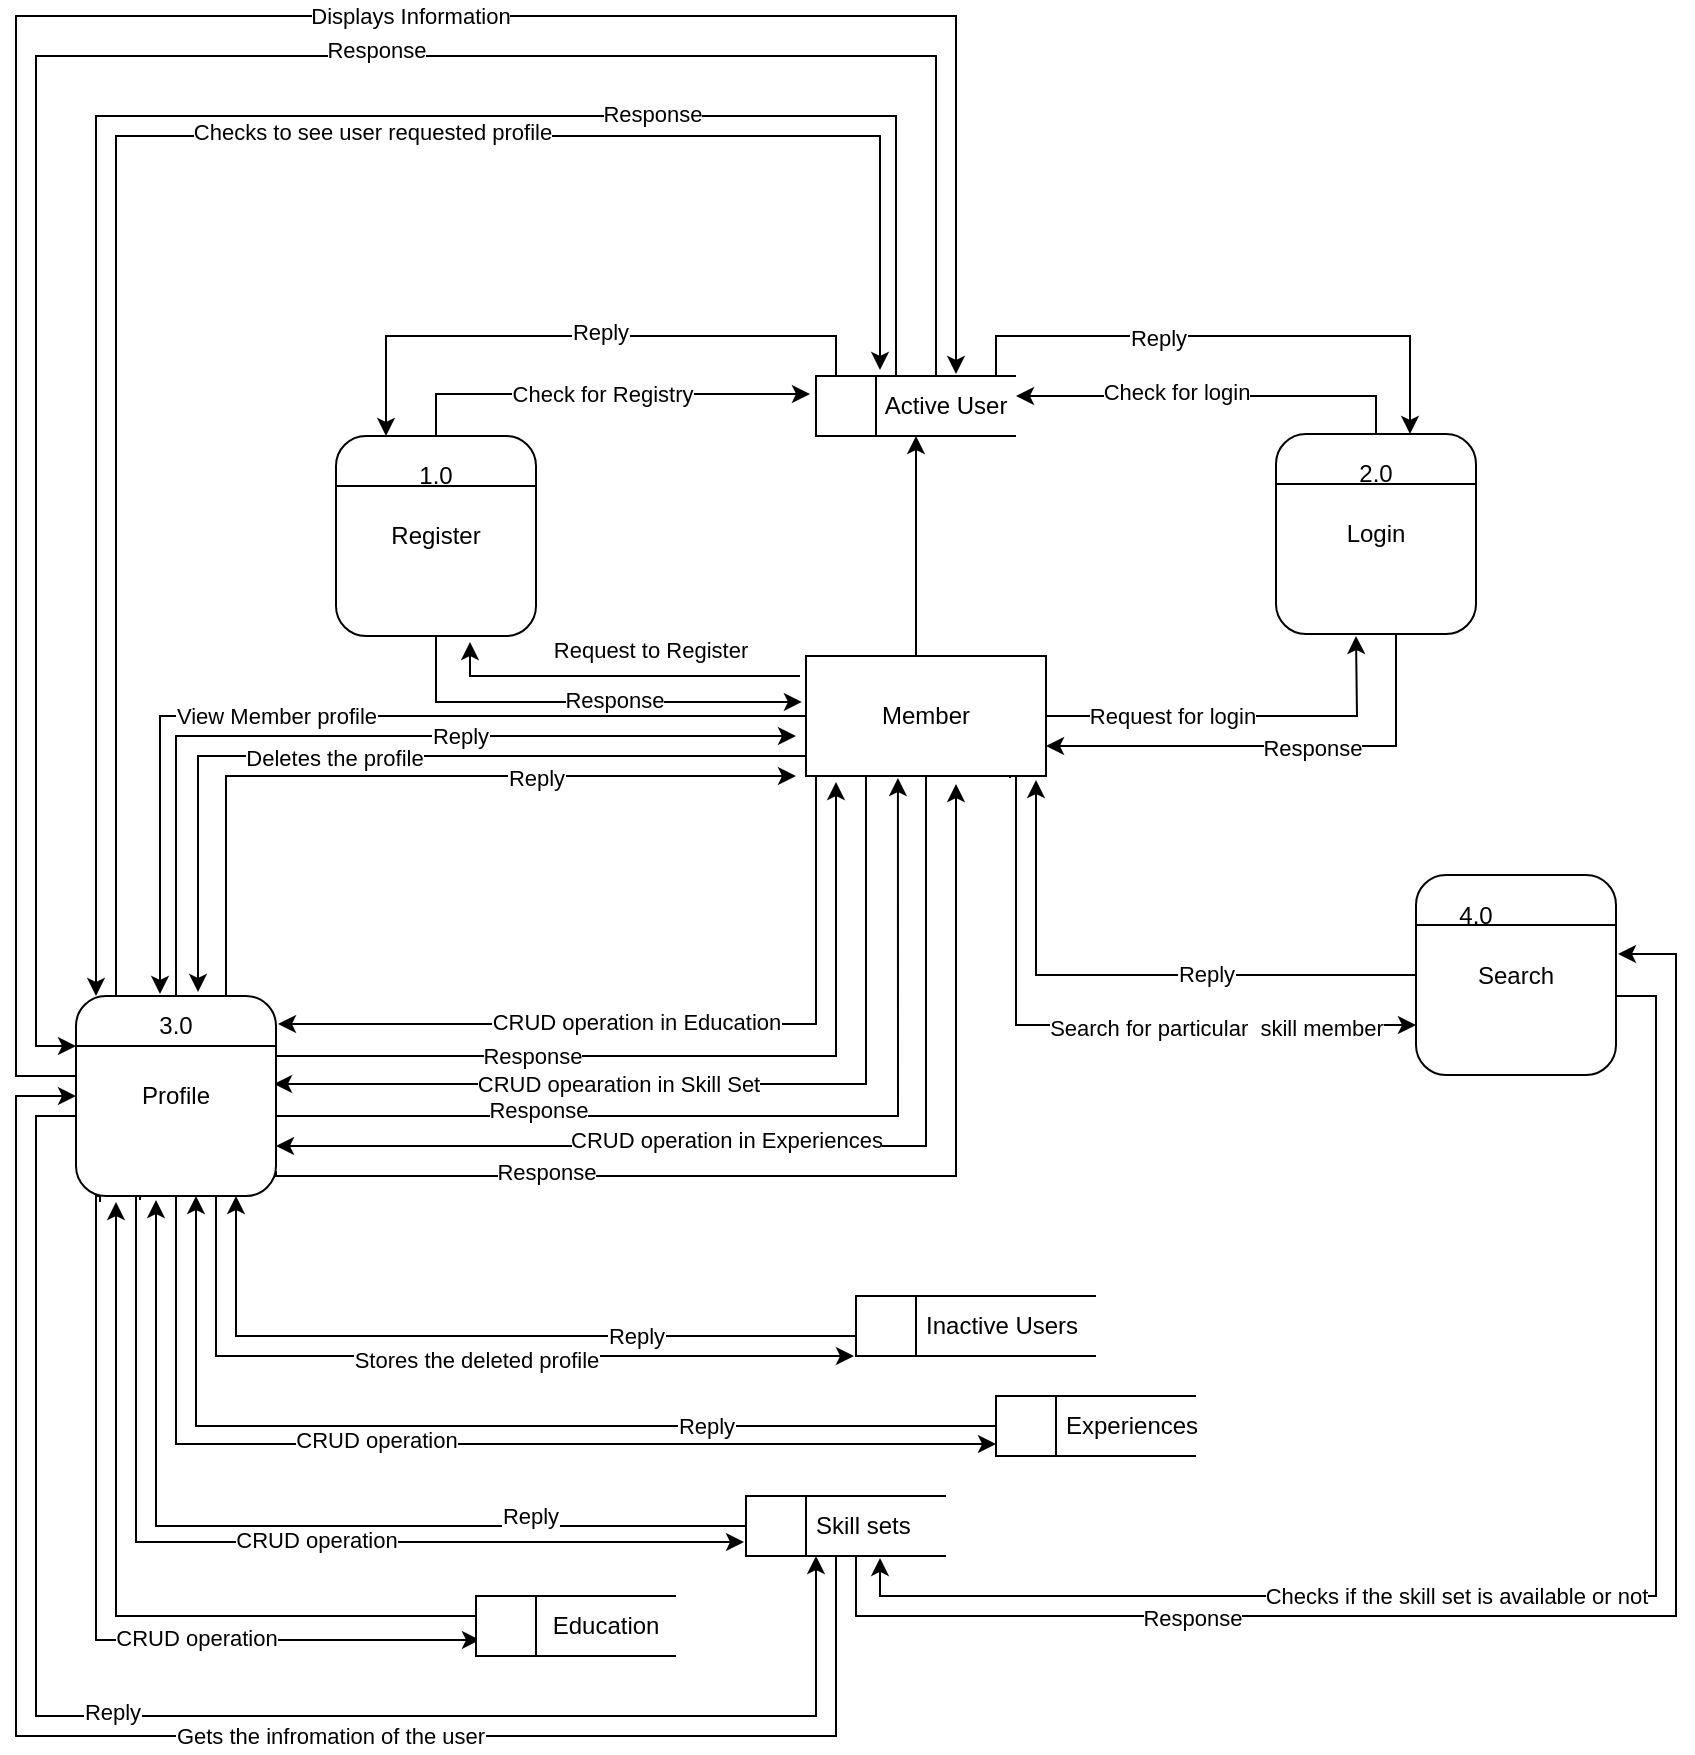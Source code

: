 <mxfile version="13.4.9" type="github"><diagram id="sxRffSwWUmD1E594dF7O" name="Page-1"><mxGraphModel dx="868" dy="479" grid="1" gridSize="10" guides="1" tooltips="1" connect="1" arrows="1" fold="1" page="1" pageScale="1" pageWidth="850" pageHeight="1100" math="0" shadow="0"><root><mxCell id="0"/><mxCell id="1" parent="0"/><mxCell id="GdGhXIeYwmFt52WpRGW6-46" style="edgeStyle=orthogonalEdgeStyle;rounded=0;orthogonalLoop=1;jettySize=auto;html=1;exitX=0.5;exitY=0;exitDx=0;exitDy=0;entryX=0.25;entryY=0;entryDx=0;entryDy=0;" parent="1" source="GdGhXIeYwmFt52WpRGW6-2" target="GdGhXIeYwmFt52WpRGW6-3" edge="1"><mxGeometry relative="1" as="geometry"><Array as="points"><mxPoint x="420" y="410"/><mxPoint x="420" y="390"/><mxPoint x="195" y="390"/></Array></mxGeometry></mxCell><mxCell id="GdGhXIeYwmFt52WpRGW6-51" value="Reply" style="edgeLabel;html=1;align=center;verticalAlign=middle;resizable=0;points=[];" parent="GdGhXIeYwmFt52WpRGW6-46" vertex="1" connectable="0"><mxGeometry x="0.063" y="-2" relative="1" as="geometry"><mxPoint as="offset"/></mxGeometry></mxCell><mxCell id="GdGhXIeYwmFt52WpRGW6-47" style="edgeStyle=orthogonalEdgeStyle;rounded=0;orthogonalLoop=1;jettySize=auto;html=1;exitX=0.5;exitY=0;exitDx=0;exitDy=0;entryX=0.67;entryY=0;entryDx=0;entryDy=0;entryPerimeter=0;" parent="1" source="GdGhXIeYwmFt52WpRGW6-2" target="GdGhXIeYwmFt52WpRGW6-33" edge="1"><mxGeometry relative="1" as="geometry"><Array as="points"><mxPoint x="500" y="410"/><mxPoint x="500" y="390"/><mxPoint x="707" y="390"/></Array></mxGeometry></mxCell><mxCell id="GdGhXIeYwmFt52WpRGW6-58" value="Reply" style="edgeLabel;html=1;align=center;verticalAlign=middle;resizable=0;points=[];" parent="GdGhXIeYwmFt52WpRGW6-47" vertex="1" connectable="0"><mxGeometry x="-0.108" y="-1" relative="1" as="geometry"><mxPoint as="offset"/></mxGeometry></mxCell><mxCell id="YKVqPLHB5HMOXcgtZflx-56" style="edgeStyle=orthogonalEdgeStyle;rounded=0;orthogonalLoop=1;jettySize=auto;html=1;exitX=0.41;exitY=0.033;exitDx=0;exitDy=0;exitPerimeter=0;" edge="1" parent="1" source="GdGhXIeYwmFt52WpRGW6-2" target="GdGhXIeYwmFt52WpRGW6-69"><mxGeometry relative="1" as="geometry"><mxPoint x="70" y="693" as="targetPoint"/><Array as="points"><mxPoint x="450" y="410"/><mxPoint x="450" y="280"/><mxPoint x="50" y="280"/></Array></mxGeometry></mxCell><mxCell id="YKVqPLHB5HMOXcgtZflx-94" value="Response" style="edgeLabel;html=1;align=center;verticalAlign=middle;resizable=0;points=[];" vertex="1" connectable="0" parent="YKVqPLHB5HMOXcgtZflx-56"><mxGeometry x="-0.478" y="-1" relative="1" as="geometry"><mxPoint as="offset"/></mxGeometry></mxCell><mxCell id="YKVqPLHB5HMOXcgtZflx-116" style="edgeStyle=orthogonalEdgeStyle;rounded=0;orthogonalLoop=1;jettySize=auto;html=1;exitX=0.5;exitY=0;exitDx=0;exitDy=0;entryX=0;entryY=0.25;entryDx=0;entryDy=0;" edge="1" parent="1" source="GdGhXIeYwmFt52WpRGW6-2" target="GdGhXIeYwmFt52WpRGW6-69"><mxGeometry relative="1" as="geometry"><mxPoint x="20" y="745" as="targetPoint"/><Array as="points"><mxPoint x="470" y="410"/><mxPoint x="470" y="250"/><mxPoint x="20" y="250"/><mxPoint x="20" y="745"/></Array></mxGeometry></mxCell><mxCell id="YKVqPLHB5HMOXcgtZflx-120" value="Response" style="edgeLabel;html=1;align=center;verticalAlign=middle;resizable=0;points=[];" vertex="1" connectable="0" parent="YKVqPLHB5HMOXcgtZflx-116"><mxGeometry x="-0.207" y="-3" relative="1" as="geometry"><mxPoint as="offset"/></mxGeometry></mxCell><mxCell id="GdGhXIeYwmFt52WpRGW6-2" value="&amp;nbsp;&amp;nbsp;&amp;nbsp;&amp;nbsp;&amp;nbsp;&amp;nbsp;&amp;nbsp;&amp;nbsp; Active User" style="html=1;dashed=0;whitespace=wrap;shape=mxgraph.dfd.dataStoreID;align=left;spacingLeft=3;points=[[0,0],[0.5,0],[1,0],[0,0.5],[1,0.5],[0,1],[0.5,1],[1,1]];" parent="1" vertex="1"><mxGeometry x="410" y="410" width="100" height="30" as="geometry"/></mxCell><mxCell id="GdGhXIeYwmFt52WpRGW6-12" style="edgeStyle=orthogonalEdgeStyle;rounded=0;orthogonalLoop=1;jettySize=auto;html=1;exitX=0.5;exitY=1;exitDx=0;exitDy=0;entryX=-0.017;entryY=0.383;entryDx=0;entryDy=0;entryPerimeter=0;" parent="1" source="GdGhXIeYwmFt52WpRGW6-3" target="GdGhXIeYwmFt52WpRGW6-11" edge="1"><mxGeometry relative="1" as="geometry"><Array as="points"><mxPoint x="220" y="573"/></Array></mxGeometry></mxCell><mxCell id="GdGhXIeYwmFt52WpRGW6-55" value="Response" style="edgeLabel;html=1;align=center;verticalAlign=middle;resizable=0;points=[];" parent="GdGhXIeYwmFt52WpRGW6-12" vertex="1" connectable="0"><mxGeometry x="0.125" y="1" relative="1" as="geometry"><mxPoint as="offset"/></mxGeometry></mxCell><mxCell id="GdGhXIeYwmFt52WpRGW6-49" style="edgeStyle=orthogonalEdgeStyle;rounded=0;orthogonalLoop=1;jettySize=auto;html=1;exitX=0.5;exitY=0;exitDx=0;exitDy=0;entryX=-0.03;entryY=0.3;entryDx=0;entryDy=0;entryPerimeter=0;" parent="1" source="GdGhXIeYwmFt52WpRGW6-3" target="GdGhXIeYwmFt52WpRGW6-2" edge="1"><mxGeometry relative="1" as="geometry"/></mxCell><mxCell id="GdGhXIeYwmFt52WpRGW6-53" value="Check for Registry" style="edgeLabel;html=1;align=center;verticalAlign=middle;resizable=0;points=[];" parent="GdGhXIeYwmFt52WpRGW6-49" vertex="1" connectable="0"><mxGeometry relative="1" as="geometry"><mxPoint as="offset"/></mxGeometry></mxCell><mxCell id="GdGhXIeYwmFt52WpRGW6-3" value="Register" style="rounded=1;whiteSpace=wrap;html=1;" parent="1" vertex="1"><mxGeometry x="170" y="440" width="100" height="100" as="geometry"/></mxCell><mxCell id="GdGhXIeYwmFt52WpRGW6-5" value="" style="endArrow=none;html=1;exitX=0;exitY=0.25;exitDx=0;exitDy=0;entryX=1;entryY=0.25;entryDx=0;entryDy=0;" parent="1" source="GdGhXIeYwmFt52WpRGW6-3" target="GdGhXIeYwmFt52WpRGW6-3" edge="1"><mxGeometry width="50" height="50" relative="1" as="geometry"><mxPoint x="410" y="520" as="sourcePoint"/><mxPoint x="290" y="470" as="targetPoint"/></mxGeometry></mxCell><mxCell id="GdGhXIeYwmFt52WpRGW6-8" style="edgeStyle=orthogonalEdgeStyle;rounded=0;orthogonalLoop=1;jettySize=auto;html=1;exitX=0.5;exitY=1;exitDx=0;exitDy=0;" parent="1" source="GdGhXIeYwmFt52WpRGW6-3" target="GdGhXIeYwmFt52WpRGW6-3" edge="1"><mxGeometry relative="1" as="geometry"/></mxCell><mxCell id="GdGhXIeYwmFt52WpRGW6-13" style="edgeStyle=orthogonalEdgeStyle;rounded=0;orthogonalLoop=1;jettySize=auto;html=1;entryX=0.67;entryY=1.03;entryDx=0;entryDy=0;entryPerimeter=0;" parent="1" target="GdGhXIeYwmFt52WpRGW6-3" edge="1"><mxGeometry relative="1" as="geometry"><mxPoint x="402" y="560" as="sourcePoint"/><Array as="points"><mxPoint x="402" y="560"/><mxPoint x="237" y="560"/></Array></mxGeometry></mxCell><mxCell id="GdGhXIeYwmFt52WpRGW6-54" value="Request to Register" style="edgeLabel;html=1;align=center;verticalAlign=middle;resizable=0;points=[];" parent="GdGhXIeYwmFt52WpRGW6-13" vertex="1" connectable="0"><mxGeometry x="-0.026" y="4" relative="1" as="geometry"><mxPoint x="13" y="-16.99" as="offset"/></mxGeometry></mxCell><mxCell id="GdGhXIeYwmFt52WpRGW6-40" style="edgeStyle=orthogonalEdgeStyle;rounded=0;orthogonalLoop=1;jettySize=auto;html=1;exitX=1;exitY=0.5;exitDx=0;exitDy=0;" parent="1" source="GdGhXIeYwmFt52WpRGW6-11" edge="1"><mxGeometry relative="1" as="geometry"><mxPoint x="680" y="540" as="targetPoint"/></mxGeometry></mxCell><mxCell id="GdGhXIeYwmFt52WpRGW6-56" value="Request for login" style="edgeLabel;html=1;align=center;verticalAlign=middle;resizable=0;points=[];" parent="GdGhXIeYwmFt52WpRGW6-40" vertex="1" connectable="0"><mxGeometry x="-0.354" relative="1" as="geometry"><mxPoint as="offset"/></mxGeometry></mxCell><mxCell id="YKVqPLHB5HMOXcgtZflx-31" style="edgeStyle=orthogonalEdgeStyle;rounded=0;orthogonalLoop=1;jettySize=auto;html=1;exitX=0.85;exitY=1.017;exitDx=0;exitDy=0;entryX=0;entryY=0.75;entryDx=0;entryDy=0;exitPerimeter=0;" edge="1" parent="1" source="GdGhXIeYwmFt52WpRGW6-11" target="YKVqPLHB5HMOXcgtZflx-14"><mxGeometry relative="1" as="geometry"><Array as="points"><mxPoint x="507" y="610"/><mxPoint x="510" y="610"/><mxPoint x="510" y="735"/></Array></mxGeometry></mxCell><mxCell id="YKVqPLHB5HMOXcgtZflx-98" value="Search for particular&amp;nbsp; skill member" style="edgeLabel;html=1;align=center;verticalAlign=middle;resizable=0;points=[];" vertex="1" connectable="0" parent="YKVqPLHB5HMOXcgtZflx-31"><mxGeometry x="0.444" y="1" relative="1" as="geometry"><mxPoint x="-8.48" y="1.75" as="offset"/></mxGeometry></mxCell><mxCell id="YKVqPLHB5HMOXcgtZflx-62" style="edgeStyle=orthogonalEdgeStyle;rounded=0;orthogonalLoop=1;jettySize=auto;html=1;exitX=0;exitY=1;exitDx=0;exitDy=0;entryX=1.01;entryY=0.14;entryDx=0;entryDy=0;entryPerimeter=0;" edge="1" parent="1" source="GdGhXIeYwmFt52WpRGW6-11" target="GdGhXIeYwmFt52WpRGW6-69"><mxGeometry relative="1" as="geometry"><Array as="points"><mxPoint x="410" y="610"/><mxPoint x="410" y="734"/></Array></mxGeometry></mxCell><mxCell id="YKVqPLHB5HMOXcgtZflx-110" value="CRUD operation in Education" style="edgeLabel;html=1;align=center;verticalAlign=middle;resizable=0;points=[];" vertex="1" connectable="0" parent="YKVqPLHB5HMOXcgtZflx-62"><mxGeometry x="0.101" y="-1" relative="1" as="geometry"><mxPoint as="offset"/></mxGeometry></mxCell><mxCell id="YKVqPLHB5HMOXcgtZflx-68" style="edgeStyle=orthogonalEdgeStyle;rounded=0;orthogonalLoop=1;jettySize=auto;html=1;exitX=0.25;exitY=1;exitDx=0;exitDy=0;entryX=0.99;entryY=0.44;entryDx=0;entryDy=0;entryPerimeter=0;" edge="1" parent="1" source="GdGhXIeYwmFt52WpRGW6-11" target="GdGhXIeYwmFt52WpRGW6-69"><mxGeometry relative="1" as="geometry"/></mxCell><mxCell id="YKVqPLHB5HMOXcgtZflx-111" value="CRUD opearation in Skill Set" style="edgeLabel;html=1;align=center;verticalAlign=middle;resizable=0;points=[];" vertex="1" connectable="0" parent="YKVqPLHB5HMOXcgtZflx-68"><mxGeometry x="0.236" relative="1" as="geometry"><mxPoint as="offset"/></mxGeometry></mxCell><mxCell id="YKVqPLHB5HMOXcgtZflx-71" style="edgeStyle=orthogonalEdgeStyle;rounded=0;orthogonalLoop=1;jettySize=auto;html=1;exitX=0.5;exitY=1;exitDx=0;exitDy=0;entryX=1;entryY=0.75;entryDx=0;entryDy=0;" edge="1" parent="1" source="GdGhXIeYwmFt52WpRGW6-11" target="GdGhXIeYwmFt52WpRGW6-69"><mxGeometry relative="1" as="geometry"/></mxCell><mxCell id="YKVqPLHB5HMOXcgtZflx-112" value="CRUD operation in Experiences" style="edgeLabel;html=1;align=center;verticalAlign=middle;resizable=0;points=[];" vertex="1" connectable="0" parent="YKVqPLHB5HMOXcgtZflx-71"><mxGeometry x="-0.286" y="-100" relative="1" as="geometry"><mxPoint as="offset"/></mxGeometry></mxCell><mxCell id="YKVqPLHB5HMOXcgtZflx-87" style="edgeStyle=orthogonalEdgeStyle;rounded=0;orthogonalLoop=1;jettySize=auto;html=1;exitX=0.25;exitY=0;exitDx=0;exitDy=0;entryX=0.5;entryY=1;entryDx=0;entryDy=0;" edge="1" parent="1" source="GdGhXIeYwmFt52WpRGW6-11" target="GdGhXIeYwmFt52WpRGW6-2"><mxGeometry relative="1" as="geometry"><Array as="points"><mxPoint x="460" y="550"/></Array></mxGeometry></mxCell><mxCell id="YKVqPLHB5HMOXcgtZflx-89" style="edgeStyle=orthogonalEdgeStyle;rounded=0;orthogonalLoop=1;jettySize=auto;html=1;exitX=0;exitY=0.75;exitDx=0;exitDy=0;entryX=0.42;entryY=-0.01;entryDx=0;entryDy=0;entryPerimeter=0;" edge="1" parent="1" source="GdGhXIeYwmFt52WpRGW6-11" target="GdGhXIeYwmFt52WpRGW6-69"><mxGeometry relative="1" as="geometry"><Array as="points"><mxPoint x="405" y="580"/><mxPoint x="82" y="580"/></Array></mxGeometry></mxCell><mxCell id="YKVqPLHB5HMOXcgtZflx-91" value="View Member profile" style="edgeLabel;html=1;align=center;verticalAlign=middle;resizable=0;points=[];" vertex="1" connectable="0" parent="YKVqPLHB5HMOXcgtZflx-89"><mxGeometry x="0.037" y="1" relative="1" as="geometry"><mxPoint x="-33" y="-1" as="offset"/></mxGeometry></mxCell><mxCell id="YKVqPLHB5HMOXcgtZflx-123" style="edgeStyle=orthogonalEdgeStyle;rounded=0;orthogonalLoop=1;jettySize=auto;html=1;exitX=0;exitY=0.75;exitDx=0;exitDy=0;entryX=0.61;entryY=-0.02;entryDx=0;entryDy=0;entryPerimeter=0;" edge="1" parent="1" source="GdGhXIeYwmFt52WpRGW6-11" target="GdGhXIeYwmFt52WpRGW6-69"><mxGeometry relative="1" as="geometry"><Array as="points"><mxPoint x="405" y="600"/><mxPoint x="101" y="600"/></Array></mxGeometry></mxCell><mxCell id="YKVqPLHB5HMOXcgtZflx-125" value="Deletes the profile" style="edgeLabel;html=1;align=center;verticalAlign=middle;resizable=0;points=[];" vertex="1" connectable="0" parent="YKVqPLHB5HMOXcgtZflx-123"><mxGeometry x="0.129" y="1" relative="1" as="geometry"><mxPoint as="offset"/></mxGeometry></mxCell><mxCell id="GdGhXIeYwmFt52WpRGW6-11" value="Member" style="rounded=0;whiteSpace=wrap;html=1;" parent="1" vertex="1"><mxGeometry x="405" y="550" width="120" height="60" as="geometry"/></mxCell><mxCell id="GdGhXIeYwmFt52WpRGW6-19" value="1.0" style="text;html=1;strokeColor=none;fillColor=none;align=center;verticalAlign=middle;whiteSpace=wrap;rounded=0;" parent="1" vertex="1"><mxGeometry x="200" y="450" width="40" height="20" as="geometry"/></mxCell><mxCell id="GdGhXIeYwmFt52WpRGW6-21" value="" style="endArrow=none;html=1;exitX=0;exitY=0.25;exitDx=0;exitDy=0;entryX=1;entryY=0.25;entryDx=0;entryDy=0;" parent="1" edge="1"><mxGeometry width="50" height="50" relative="1" as="geometry"><mxPoint x="170" y="465" as="sourcePoint"/><mxPoint x="270" y="465" as="targetPoint"/></mxGeometry></mxCell><mxCell id="GdGhXIeYwmFt52WpRGW6-22" style="edgeStyle=orthogonalEdgeStyle;rounded=0;orthogonalLoop=1;jettySize=auto;html=1;exitX=0.5;exitY=1;exitDx=0;exitDy=0;" parent="1" edge="1"><mxGeometry relative="1" as="geometry"><mxPoint x="220" y="540" as="sourcePoint"/><mxPoint x="220" y="540" as="targetPoint"/></mxGeometry></mxCell><mxCell id="GdGhXIeYwmFt52WpRGW6-26" style="edgeStyle=orthogonalEdgeStyle;rounded=0;orthogonalLoop=1;jettySize=auto;html=1;exitX=0.5;exitY=1;exitDx=0;exitDy=0;" parent="1" edge="1"><mxGeometry relative="1" as="geometry"><mxPoint x="660" y="469" as="sourcePoint"/><mxPoint x="660" y="469" as="targetPoint"/></mxGeometry></mxCell><mxCell id="GdGhXIeYwmFt52WpRGW6-29" style="edgeStyle=orthogonalEdgeStyle;rounded=0;orthogonalLoop=1;jettySize=auto;html=1;exitX=0.5;exitY=1;exitDx=0;exitDy=0;" parent="1" edge="1"><mxGeometry relative="1" as="geometry"><mxPoint x="660" y="469" as="sourcePoint"/><mxPoint x="660" y="469" as="targetPoint"/></mxGeometry></mxCell><mxCell id="GdGhXIeYwmFt52WpRGW6-41" style="edgeStyle=orthogonalEdgeStyle;rounded=0;orthogonalLoop=1;jettySize=auto;html=1;exitX=0.61;exitY=1;exitDx=0;exitDy=0;entryX=1;entryY=0.75;entryDx=0;entryDy=0;exitPerimeter=0;" parent="1" source="GdGhXIeYwmFt52WpRGW6-33" target="GdGhXIeYwmFt52WpRGW6-11" edge="1"><mxGeometry relative="1" as="geometry"><Array as="points"><mxPoint x="700" y="539"/><mxPoint x="700" y="595"/></Array></mxGeometry></mxCell><mxCell id="GdGhXIeYwmFt52WpRGW6-59" value="Response" style="edgeLabel;html=1;align=center;verticalAlign=middle;resizable=0;points=[];" parent="GdGhXIeYwmFt52WpRGW6-41" vertex="1" connectable="0"><mxGeometry x="-0.147" y="1" relative="1" as="geometry"><mxPoint as="offset"/></mxGeometry></mxCell><mxCell id="GdGhXIeYwmFt52WpRGW6-48" style="edgeStyle=orthogonalEdgeStyle;rounded=0;orthogonalLoop=1;jettySize=auto;html=1;" parent="1" source="GdGhXIeYwmFt52WpRGW6-33" target="GdGhXIeYwmFt52WpRGW6-2" edge="1"><mxGeometry relative="1" as="geometry"><Array as="points"><mxPoint x="690" y="420"/></Array></mxGeometry></mxCell><mxCell id="GdGhXIeYwmFt52WpRGW6-57" value="Check for login" style="edgeLabel;html=1;align=center;verticalAlign=middle;resizable=0;points=[];" parent="GdGhXIeYwmFt52WpRGW6-48" vertex="1" connectable="0"><mxGeometry x="0.196" y="-2" relative="1" as="geometry"><mxPoint as="offset"/></mxGeometry></mxCell><mxCell id="GdGhXIeYwmFt52WpRGW6-33" value="Login" style="rounded=1;whiteSpace=wrap;html=1;" parent="1" vertex="1"><mxGeometry x="640" y="439" width="100" height="100" as="geometry"/></mxCell><mxCell id="GdGhXIeYwmFt52WpRGW6-34" value="" style="endArrow=none;html=1;exitX=0;exitY=0.25;exitDx=0;exitDy=0;entryX=1;entryY=0.25;entryDx=0;entryDy=0;" parent="1" source="GdGhXIeYwmFt52WpRGW6-33" target="GdGhXIeYwmFt52WpRGW6-33" edge="1"><mxGeometry width="50" height="50" relative="1" as="geometry"><mxPoint x="880" y="459" as="sourcePoint"/><mxPoint x="760" y="409" as="targetPoint"/></mxGeometry></mxCell><mxCell id="GdGhXIeYwmFt52WpRGW6-35" style="edgeStyle=orthogonalEdgeStyle;rounded=0;orthogonalLoop=1;jettySize=auto;html=1;exitX=0.5;exitY=1;exitDx=0;exitDy=0;" parent="1" source="GdGhXIeYwmFt52WpRGW6-33" target="GdGhXIeYwmFt52WpRGW6-33" edge="1"><mxGeometry relative="1" as="geometry"/></mxCell><mxCell id="GdGhXIeYwmFt52WpRGW6-38" style="edgeStyle=orthogonalEdgeStyle;rounded=0;orthogonalLoop=1;jettySize=auto;html=1;exitX=0.5;exitY=1;exitDx=0;exitDy=0;" parent="1" edge="1"><mxGeometry relative="1" as="geometry"><mxPoint x="690" y="479" as="sourcePoint"/><mxPoint x="690" y="479" as="targetPoint"/></mxGeometry></mxCell><mxCell id="GdGhXIeYwmFt52WpRGW6-39" value="2.0" style="text;html=1;strokeColor=none;fillColor=none;align=center;verticalAlign=middle;whiteSpace=wrap;rounded=0;" parent="1" vertex="1"><mxGeometry x="670" y="449" width="40" height="20" as="geometry"/></mxCell><mxCell id="GdGhXIeYwmFt52WpRGW6-67" style="edgeStyle=orthogonalEdgeStyle;rounded=0;orthogonalLoop=1;jettySize=auto;html=1;exitX=0.5;exitY=1;exitDx=0;exitDy=0;" parent="1" edge="1"><mxGeometry relative="1" as="geometry"><mxPoint x="415" y="720" as="sourcePoint"/><mxPoint x="415" y="720" as="targetPoint"/></mxGeometry></mxCell><mxCell id="GdGhXIeYwmFt52WpRGW6-68" style="edgeStyle=orthogonalEdgeStyle;rounded=0;orthogonalLoop=1;jettySize=auto;html=1;exitX=0.5;exitY=1;exitDx=0;exitDy=0;" parent="1" edge="1"><mxGeometry relative="1" as="geometry"><mxPoint x="415" y="720" as="sourcePoint"/><mxPoint x="415" y="720" as="targetPoint"/></mxGeometry></mxCell><mxCell id="YKVqPLHB5HMOXcgtZflx-55" style="edgeStyle=orthogonalEdgeStyle;rounded=0;orthogonalLoop=1;jettySize=auto;html=1;exitX=0;exitY=0;exitDx=0;exitDy=0;entryX=0.32;entryY=-0.1;entryDx=0;entryDy=0;entryPerimeter=0;" edge="1" parent="1" source="GdGhXIeYwmFt52WpRGW6-73" target="GdGhXIeYwmFt52WpRGW6-2"><mxGeometry relative="1" as="geometry"><Array as="points"><mxPoint x="60" y="290"/><mxPoint x="442" y="290"/></Array></mxGeometry></mxCell><mxCell id="YKVqPLHB5HMOXcgtZflx-93" value="Checks to see user requested profile " style="edgeLabel;html=1;align=center;verticalAlign=middle;resizable=0;points=[];" vertex="1" connectable="0" parent="YKVqPLHB5HMOXcgtZflx-55"><mxGeometry x="0.218" y="2" relative="1" as="geometry"><mxPoint as="offset"/></mxGeometry></mxCell><mxCell id="YKVqPLHB5HMOXcgtZflx-66" style="edgeStyle=orthogonalEdgeStyle;rounded=0;orthogonalLoop=1;jettySize=auto;html=1;exitX=1;exitY=0.5;exitDx=0;exitDy=0;" edge="1" parent="1" source="GdGhXIeYwmFt52WpRGW6-69"><mxGeometry relative="1" as="geometry"><mxPoint x="420" y="613" as="targetPoint"/><Array as="points"><mxPoint x="140" y="750"/><mxPoint x="420" y="750"/><mxPoint x="420" y="613"/></Array></mxGeometry></mxCell><mxCell id="YKVqPLHB5HMOXcgtZflx-107" value="Response" style="edgeLabel;html=1;align=center;verticalAlign=middle;resizable=0;points=[];" vertex="1" connectable="0" parent="YKVqPLHB5HMOXcgtZflx-66"><mxGeometry x="-0.323" relative="1" as="geometry"><mxPoint as="offset"/></mxGeometry></mxCell><mxCell id="YKVqPLHB5HMOXcgtZflx-69" style="edgeStyle=orthogonalEdgeStyle;rounded=0;orthogonalLoop=1;jettySize=auto;html=1;exitX=1;exitY=0.75;exitDx=0;exitDy=0;entryX=0.383;entryY=1.017;entryDx=0;entryDy=0;entryPerimeter=0;" edge="1" parent="1" source="GdGhXIeYwmFt52WpRGW6-69" target="GdGhXIeYwmFt52WpRGW6-11"><mxGeometry relative="1" as="geometry"><Array as="points"><mxPoint x="140" y="780"/><mxPoint x="451" y="780"/></Array></mxGeometry></mxCell><mxCell id="YKVqPLHB5HMOXcgtZflx-108" value="Response" style="edgeLabel;html=1;align=center;verticalAlign=middle;resizable=0;points=[];" vertex="1" connectable="0" parent="YKVqPLHB5HMOXcgtZflx-69"><mxGeometry x="-0.41" y="3" relative="1" as="geometry"><mxPoint as="offset"/></mxGeometry></mxCell><mxCell id="YKVqPLHB5HMOXcgtZflx-70" style="edgeStyle=orthogonalEdgeStyle;rounded=0;orthogonalLoop=1;jettySize=auto;html=1;exitX=0.99;exitY=0.88;exitDx=0;exitDy=0;exitPerimeter=0;" edge="1" parent="1" source="GdGhXIeYwmFt52WpRGW6-69"><mxGeometry relative="1" as="geometry"><mxPoint x="480" y="614" as="targetPoint"/><Array as="points"><mxPoint x="140" y="808"/><mxPoint x="140" y="810"/><mxPoint x="480" y="810"/><mxPoint x="480" y="614"/></Array></mxGeometry></mxCell><mxCell id="YKVqPLHB5HMOXcgtZflx-109" value="Response" style="edgeLabel;html=1;align=center;verticalAlign=middle;resizable=0;points=[];" vertex="1" connectable="0" parent="YKVqPLHB5HMOXcgtZflx-70"><mxGeometry x="-0.488" y="2" relative="1" as="geometry"><mxPoint as="offset"/></mxGeometry></mxCell><mxCell id="YKVqPLHB5HMOXcgtZflx-72" style="edgeStyle=orthogonalEdgeStyle;rounded=0;orthogonalLoop=1;jettySize=auto;html=1;exitX=0.12;exitY=1.03;exitDx=0;exitDy=0;entryX=0.02;entryY=0.733;entryDx=0;entryDy=0;entryPerimeter=0;exitPerimeter=0;" edge="1" parent="1" source="GdGhXIeYwmFt52WpRGW6-69" target="YKVqPLHB5HMOXcgtZflx-25"><mxGeometry relative="1" as="geometry"><Array as="points"><mxPoint x="52" y="820"/><mxPoint x="50" y="820"/><mxPoint x="50" y="1042"/></Array></mxGeometry></mxCell><mxCell id="YKVqPLHB5HMOXcgtZflx-106" value="CRUD operation" style="edgeLabel;html=1;align=center;verticalAlign=middle;resizable=0;points=[];" vertex="1" connectable="0" parent="YKVqPLHB5HMOXcgtZflx-72"><mxGeometry x="0.319" y="1" relative="1" as="geometry"><mxPoint as="offset"/></mxGeometry></mxCell><mxCell id="YKVqPLHB5HMOXcgtZflx-74" style="edgeStyle=orthogonalEdgeStyle;rounded=0;orthogonalLoop=1;jettySize=auto;html=1;exitX=0.32;exitY=1.02;exitDx=0;exitDy=0;entryX=-0.01;entryY=0.767;entryDx=0;entryDy=0;entryPerimeter=0;exitPerimeter=0;" edge="1" parent="1" source="GdGhXIeYwmFt52WpRGW6-69" target="YKVqPLHB5HMOXcgtZflx-26"><mxGeometry relative="1" as="geometry"><Array as="points"><mxPoint x="72" y="820"/><mxPoint x="70" y="820"/><mxPoint x="70" y="993"/></Array></mxGeometry></mxCell><mxCell id="YKVqPLHB5HMOXcgtZflx-102" value="CRUD operation" style="edgeLabel;html=1;align=center;verticalAlign=middle;resizable=0;points=[];" vertex="1" connectable="0" parent="YKVqPLHB5HMOXcgtZflx-74"><mxGeometry x="0.223" y="1" relative="1" as="geometry"><mxPoint x="-27" as="offset"/></mxGeometry></mxCell><mxCell id="YKVqPLHB5HMOXcgtZflx-76" style="edgeStyle=orthogonalEdgeStyle;rounded=0;orthogonalLoop=1;jettySize=auto;html=1;exitX=0.5;exitY=1;exitDx=0;exitDy=0;entryX=0;entryY=0.8;entryDx=0;entryDy=0;entryPerimeter=0;" edge="1" parent="1" source="GdGhXIeYwmFt52WpRGW6-69" target="YKVqPLHB5HMOXcgtZflx-27"><mxGeometry relative="1" as="geometry"><Array as="points"><mxPoint x="90" y="944"/></Array></mxGeometry></mxCell><mxCell id="YKVqPLHB5HMOXcgtZflx-104" value="CRUD operation" style="edgeLabel;html=1;align=center;verticalAlign=middle;resizable=0;points=[];" vertex="1" connectable="0" parent="YKVqPLHB5HMOXcgtZflx-76"><mxGeometry x="-0.543" y="67" relative="1" as="geometry"><mxPoint x="33" as="offset"/></mxGeometry></mxCell><mxCell id="YKVqPLHB5HMOXcgtZflx-90" style="edgeStyle=orthogonalEdgeStyle;rounded=0;orthogonalLoop=1;jettySize=auto;html=1;exitX=0.5;exitY=0;exitDx=0;exitDy=0;" edge="1" parent="1" source="GdGhXIeYwmFt52WpRGW6-69"><mxGeometry relative="1" as="geometry"><mxPoint x="400" y="590" as="targetPoint"/><Array as="points"><mxPoint x="90" y="590"/><mxPoint x="400" y="590"/></Array></mxGeometry></mxCell><mxCell id="YKVqPLHB5HMOXcgtZflx-92" value="Reply" style="edgeLabel;html=1;align=center;verticalAlign=middle;resizable=0;points=[];" vertex="1" connectable="0" parent="YKVqPLHB5HMOXcgtZflx-90"><mxGeometry x="0.233" relative="1" as="geometry"><mxPoint as="offset"/></mxGeometry></mxCell><mxCell id="YKVqPLHB5HMOXcgtZflx-114" style="edgeStyle=orthogonalEdgeStyle;rounded=0;orthogonalLoop=1;jettySize=auto;html=1;exitX=0;exitY=0.75;exitDx=0;exitDy=0;" edge="1" parent="1" source="GdGhXIeYwmFt52WpRGW6-69"><mxGeometry relative="1" as="geometry"><mxPoint x="410" y="1000" as="targetPoint"/><Array as="points"><mxPoint x="40" y="780"/><mxPoint x="20" y="780"/><mxPoint x="20" y="1080"/><mxPoint x="410" y="1080"/></Array></mxGeometry></mxCell><mxCell id="YKVqPLHB5HMOXcgtZflx-118" value="Reply" style="edgeLabel;html=1;align=center;verticalAlign=middle;resizable=0;points=[];" vertex="1" connectable="0" parent="YKVqPLHB5HMOXcgtZflx-114"><mxGeometry x="-0.073" y="2" relative="1" as="geometry"><mxPoint as="offset"/></mxGeometry></mxCell><mxCell id="YKVqPLHB5HMOXcgtZflx-115" style="edgeStyle=orthogonalEdgeStyle;rounded=0;orthogonalLoop=1;jettySize=auto;html=1;exitX=0;exitY=0.25;exitDx=0;exitDy=0;" edge="1" parent="1" source="GdGhXIeYwmFt52WpRGW6-69"><mxGeometry relative="1" as="geometry"><mxPoint x="480" y="409" as="targetPoint"/><Array as="points"><mxPoint x="40" y="760"/><mxPoint x="10" y="760"/><mxPoint x="10" y="230"/><mxPoint x="480" y="230"/></Array></mxGeometry></mxCell><mxCell id="YKVqPLHB5HMOXcgtZflx-119" value="Displays Information" style="edgeLabel;html=1;align=center;verticalAlign=middle;resizable=0;points=[];" vertex="1" connectable="0" parent="YKVqPLHB5HMOXcgtZflx-115"><mxGeometry x="0.261" relative="1" as="geometry"><mxPoint as="offset"/></mxGeometry></mxCell><mxCell id="YKVqPLHB5HMOXcgtZflx-124" style="edgeStyle=orthogonalEdgeStyle;rounded=0;orthogonalLoop=1;jettySize=auto;html=1;exitX=0.75;exitY=0;exitDx=0;exitDy=0;" edge="1" parent="1" source="GdGhXIeYwmFt52WpRGW6-69"><mxGeometry relative="1" as="geometry"><mxPoint x="400" y="610" as="targetPoint"/><Array as="points"><mxPoint x="115" y="610"/><mxPoint x="400" y="610"/></Array></mxGeometry></mxCell><mxCell id="YKVqPLHB5HMOXcgtZflx-128" value="Reply" style="edgeLabel;html=1;align=center;verticalAlign=middle;resizable=0;points=[];" vertex="1" connectable="0" parent="YKVqPLHB5HMOXcgtZflx-124"><mxGeometry x="0.342" y="-1" relative="1" as="geometry"><mxPoint as="offset"/></mxGeometry></mxCell><mxCell id="YKVqPLHB5HMOXcgtZflx-126" style="edgeStyle=orthogonalEdgeStyle;rounded=0;orthogonalLoop=1;jettySize=auto;html=1;exitX=0.75;exitY=1;exitDx=0;exitDy=0;" edge="1" parent="1" source="GdGhXIeYwmFt52WpRGW6-69"><mxGeometry relative="1" as="geometry"><mxPoint x="429" y="900" as="targetPoint"/><Array as="points"><mxPoint x="110" y="820"/><mxPoint x="110" y="900"/></Array></mxGeometry></mxCell><mxCell id="YKVqPLHB5HMOXcgtZflx-129" value="Stores the deleted profile " style="edgeLabel;html=1;align=center;verticalAlign=middle;resizable=0;points=[];" vertex="1" connectable="0" parent="YKVqPLHB5HMOXcgtZflx-126"><mxGeometry x="0.064" y="-2" relative="1" as="geometry"><mxPoint as="offset"/></mxGeometry></mxCell><mxCell id="GdGhXIeYwmFt52WpRGW6-69" value="Profile" style="rounded=1;whiteSpace=wrap;html=1;" parent="1" vertex="1"><mxGeometry x="40" y="720" width="100" height="100" as="geometry"/></mxCell><mxCell id="GdGhXIeYwmFt52WpRGW6-70" value="" style="endArrow=none;html=1;exitX=0;exitY=0.25;exitDx=0;exitDy=0;entryX=1;entryY=0.25;entryDx=0;entryDy=0;" parent="1" source="GdGhXIeYwmFt52WpRGW6-69" target="GdGhXIeYwmFt52WpRGW6-69" edge="1"><mxGeometry width="50" height="50" relative="1" as="geometry"><mxPoint x="260" y="1110" as="sourcePoint"/><mxPoint x="140" y="1060" as="targetPoint"/></mxGeometry></mxCell><mxCell id="GdGhXIeYwmFt52WpRGW6-71" style="edgeStyle=orthogonalEdgeStyle;rounded=0;orthogonalLoop=1;jettySize=auto;html=1;exitX=0.5;exitY=1;exitDx=0;exitDy=0;" parent="1" source="GdGhXIeYwmFt52WpRGW6-69" target="GdGhXIeYwmFt52WpRGW6-69" edge="1"><mxGeometry relative="1" as="geometry"/></mxCell><mxCell id="GdGhXIeYwmFt52WpRGW6-72" style="edgeStyle=orthogonalEdgeStyle;rounded=0;orthogonalLoop=1;jettySize=auto;html=1;exitX=0.5;exitY=1;exitDx=0;exitDy=0;" parent="1" edge="1"><mxGeometry relative="1" as="geometry"><mxPoint x="450" y="628" as="sourcePoint"/><mxPoint x="450" y="628" as="targetPoint"/></mxGeometry></mxCell><mxCell id="GdGhXIeYwmFt52WpRGW6-73" value="3.0" style="text;html=1;strokeColor=none;fillColor=none;align=center;verticalAlign=middle;whiteSpace=wrap;rounded=0;" parent="1" vertex="1"><mxGeometry x="70" y="730" width="40" height="10.5" as="geometry"/></mxCell><mxCell id="YKVqPLHB5HMOXcgtZflx-32" style="edgeStyle=orthogonalEdgeStyle;rounded=0;orthogonalLoop=1;jettySize=auto;html=1;" edge="1" parent="1" source="YKVqPLHB5HMOXcgtZflx-14"><mxGeometry relative="1" as="geometry"><mxPoint x="520" y="612" as="targetPoint"/><Array as="points"><mxPoint x="520" y="710"/><mxPoint x="520" y="612"/></Array></mxGeometry></mxCell><mxCell id="YKVqPLHB5HMOXcgtZflx-99" value="Reply" style="edgeLabel;html=1;align=center;verticalAlign=middle;resizable=0;points=[];" vertex="1" connectable="0" parent="YKVqPLHB5HMOXcgtZflx-32"><mxGeometry x="-0.27" y="-1" relative="1" as="geometry"><mxPoint as="offset"/></mxGeometry></mxCell><mxCell id="YKVqPLHB5HMOXcgtZflx-95" style="edgeStyle=orthogonalEdgeStyle;rounded=0;orthogonalLoop=1;jettySize=auto;html=1;exitX=1;exitY=0.75;exitDx=0;exitDy=0;entryX=0.67;entryY=1.033;entryDx=0;entryDy=0;entryPerimeter=0;" edge="1" parent="1" source="YKVqPLHB5HMOXcgtZflx-14" target="YKVqPLHB5HMOXcgtZflx-26"><mxGeometry relative="1" as="geometry"><mxPoint x="600" y="1005" as="targetPoint"/><Array as="points"><mxPoint x="810" y="720"/><mxPoint x="830" y="720"/><mxPoint x="830" y="1020"/><mxPoint x="442" y="1020"/></Array></mxGeometry></mxCell><mxCell id="YKVqPLHB5HMOXcgtZflx-101" value="Checks if the skill set is available or not" style="edgeLabel;html=1;align=center;verticalAlign=middle;resizable=0;points=[];" vertex="1" connectable="0" parent="YKVqPLHB5HMOXcgtZflx-95"><mxGeometry x="0.206" relative="1" as="geometry"><mxPoint x="12.5" as="offset"/></mxGeometry></mxCell><mxCell id="YKVqPLHB5HMOXcgtZflx-14" value="Search" style="rounded=1;whiteSpace=wrap;html=1;" vertex="1" parent="1"><mxGeometry x="710" y="659.5" width="100" height="100" as="geometry"/></mxCell><mxCell id="YKVqPLHB5HMOXcgtZflx-15" value="" style="endArrow=none;html=1;exitX=0;exitY=0.25;exitDx=0;exitDy=0;entryX=1;entryY=0.25;entryDx=0;entryDy=0;" edge="1" source="YKVqPLHB5HMOXcgtZflx-14" target="YKVqPLHB5HMOXcgtZflx-14" parent="1"><mxGeometry width="50" height="50" relative="1" as="geometry"><mxPoint x="920" y="1079.5" as="sourcePoint"/><mxPoint x="800" y="1029.5" as="targetPoint"/></mxGeometry></mxCell><mxCell id="YKVqPLHB5HMOXcgtZflx-16" style="edgeStyle=orthogonalEdgeStyle;rounded=0;orthogonalLoop=1;jettySize=auto;html=1;exitX=0.5;exitY=1;exitDx=0;exitDy=0;" edge="1" source="YKVqPLHB5HMOXcgtZflx-14" target="YKVqPLHB5HMOXcgtZflx-14" parent="1"><mxGeometry relative="1" as="geometry"/></mxCell><mxCell id="YKVqPLHB5HMOXcgtZflx-17" value="4.0" style="text;html=1;strokeColor=none;fillColor=none;align=center;verticalAlign=middle;whiteSpace=wrap;rounded=0;" vertex="1" parent="1"><mxGeometry x="720" y="669.5" width="40" height="20" as="geometry"/></mxCell><mxCell id="YKVqPLHB5HMOXcgtZflx-73" style="edgeStyle=orthogonalEdgeStyle;rounded=0;orthogonalLoop=1;jettySize=auto;html=1;exitX=0;exitY=0;exitDx=0;exitDy=0;" edge="1" parent="1" source="YKVqPLHB5HMOXcgtZflx-25"><mxGeometry relative="1" as="geometry"><mxPoint x="60" y="823" as="targetPoint"/><Array as="points"><mxPoint x="200" y="1030"/><mxPoint x="60" y="1030"/><mxPoint x="60" y="823"/></Array></mxGeometry></mxCell><mxCell id="YKVqPLHB5HMOXcgtZflx-25" value="&amp;nbsp;&amp;nbsp;&amp;nbsp; &amp;nbsp;&amp;nbsp; &amp;nbsp;&amp;nbsp; Education " style="html=1;dashed=0;whitespace=wrap;shape=mxgraph.dfd.dataStoreID;align=left;spacingLeft=3;points=[[0,0],[0.5,0],[1,0],[0,0.5],[1,0.5],[0,1],[0.5,1],[1,1]];" vertex="1" parent="1"><mxGeometry x="240" y="1020" width="100" height="30" as="geometry"/></mxCell><mxCell id="YKVqPLHB5HMOXcgtZflx-75" style="edgeStyle=orthogonalEdgeStyle;rounded=0;orthogonalLoop=1;jettySize=auto;html=1;exitX=0;exitY=0.5;exitDx=0;exitDy=0;" edge="1" parent="1" source="YKVqPLHB5HMOXcgtZflx-26"><mxGeometry relative="1" as="geometry"><mxPoint x="80" y="822" as="targetPoint"/><Array as="points"><mxPoint x="80" y="985"/><mxPoint x="80" y="822"/></Array></mxGeometry></mxCell><mxCell id="YKVqPLHB5HMOXcgtZflx-103" value="Reply" style="edgeLabel;html=1;align=center;verticalAlign=middle;resizable=0;points=[];" vertex="1" connectable="0" parent="YKVqPLHB5HMOXcgtZflx-75"><mxGeometry x="-0.528" y="1" relative="1" as="geometry"><mxPoint y="-6" as="offset"/></mxGeometry></mxCell><mxCell id="YKVqPLHB5HMOXcgtZflx-96" style="edgeStyle=orthogonalEdgeStyle;rounded=0;orthogonalLoop=1;jettySize=auto;html=1;exitX=0.5;exitY=1;exitDx=0;exitDy=0;entryX=1.01;entryY=0.395;entryDx=0;entryDy=0;entryPerimeter=0;" edge="1" parent="1" source="YKVqPLHB5HMOXcgtZflx-26" target="YKVqPLHB5HMOXcgtZflx-14"><mxGeometry relative="1" as="geometry"><Array as="points"><mxPoint x="430" y="1000"/><mxPoint x="430" y="1030"/><mxPoint x="840" y="1030"/><mxPoint x="840" y="699"/></Array></mxGeometry></mxCell><mxCell id="YKVqPLHB5HMOXcgtZflx-100" value="Response" style="edgeLabel;html=1;align=center;verticalAlign=middle;resizable=0;points=[];" vertex="1" connectable="0" parent="YKVqPLHB5HMOXcgtZflx-96"><mxGeometry x="-0.496" y="-1" relative="1" as="geometry"><mxPoint as="offset"/></mxGeometry></mxCell><mxCell id="YKVqPLHB5HMOXcgtZflx-113" style="edgeStyle=orthogonalEdgeStyle;rounded=0;orthogonalLoop=1;jettySize=auto;html=1;exitX=0.5;exitY=1;exitDx=0;exitDy=0;entryX=0;entryY=0.5;entryDx=0;entryDy=0;" edge="1" parent="1" source="YKVqPLHB5HMOXcgtZflx-26" target="GdGhXIeYwmFt52WpRGW6-69"><mxGeometry relative="1" as="geometry"><Array as="points"><mxPoint x="420" y="1000"/><mxPoint x="420" y="1090"/><mxPoint x="10" y="1090"/><mxPoint x="10" y="770"/></Array></mxGeometry></mxCell><mxCell id="YKVqPLHB5HMOXcgtZflx-117" value="Gets the infromation of the user" style="edgeLabel;html=1;align=center;verticalAlign=middle;resizable=0;points=[];" vertex="1" connectable="0" parent="YKVqPLHB5HMOXcgtZflx-113"><mxGeometry x="-0.186" relative="1" as="geometry"><mxPoint as="offset"/></mxGeometry></mxCell><mxCell id="YKVqPLHB5HMOXcgtZflx-26" value="&amp;nbsp;&amp;nbsp;&amp;nbsp;&amp;nbsp;&amp;nbsp;&amp;nbsp;&amp;nbsp;&amp;nbsp; Skill sets" style="html=1;dashed=0;whitespace=wrap;shape=mxgraph.dfd.dataStoreID;align=left;spacingLeft=3;points=[[0,0],[0.5,0],[1,0],[0,0.5],[1,0.5],[0,1],[0.5,1],[1,1]];" vertex="1" parent="1"><mxGeometry x="375" y="970" width="100" height="30" as="geometry"/></mxCell><mxCell id="YKVqPLHB5HMOXcgtZflx-77" style="edgeStyle=orthogonalEdgeStyle;rounded=0;orthogonalLoop=1;jettySize=auto;html=1;exitX=0;exitY=0.5;exitDx=0;exitDy=0;entryX=0.6;entryY=1;entryDx=0;entryDy=0;entryPerimeter=0;" edge="1" parent="1" source="YKVqPLHB5HMOXcgtZflx-27" target="GdGhXIeYwmFt52WpRGW6-69"><mxGeometry relative="1" as="geometry"><Array as="points"><mxPoint x="100" y="935"/></Array></mxGeometry></mxCell><mxCell id="YKVqPLHB5HMOXcgtZflx-105" value="Reply" style="edgeLabel;html=1;align=center;verticalAlign=middle;resizable=0;points=[];" vertex="1" connectable="0" parent="YKVqPLHB5HMOXcgtZflx-77"><mxGeometry x="-0.437" relative="1" as="geometry"><mxPoint as="offset"/></mxGeometry></mxCell><mxCell id="YKVqPLHB5HMOXcgtZflx-27" value="&amp;nbsp;&amp;nbsp;&amp;nbsp;&amp;nbsp;&amp;nbsp;&amp;nbsp;&amp;nbsp;&amp;nbsp; Experiences" style="html=1;dashed=0;whitespace=wrap;shape=mxgraph.dfd.dataStoreID;align=left;spacingLeft=3;points=[[0,0],[0.5,0],[1,0],[0,0.5],[1,0.5],[0,1],[0.5,1],[1,1]];" vertex="1" parent="1"><mxGeometry x="500" y="920" width="100" height="30" as="geometry"/></mxCell><mxCell id="YKVqPLHB5HMOXcgtZflx-127" style="edgeStyle=orthogonalEdgeStyle;rounded=0;orthogonalLoop=1;jettySize=auto;html=1;" edge="1" parent="1" source="YKVqPLHB5HMOXcgtZflx-79"><mxGeometry relative="1" as="geometry"><mxPoint x="120" y="820" as="targetPoint"/><Array as="points"><mxPoint x="120" y="890"/></Array></mxGeometry></mxCell><mxCell id="YKVqPLHB5HMOXcgtZflx-130" value="Reply" style="edgeLabel;html=1;align=center;verticalAlign=middle;resizable=0;points=[];" vertex="1" connectable="0" parent="YKVqPLHB5HMOXcgtZflx-127"><mxGeometry x="-0.384" relative="1" as="geometry"><mxPoint x="7" as="offset"/></mxGeometry></mxCell><mxCell id="YKVqPLHB5HMOXcgtZflx-79" value="&amp;nbsp;&amp;nbsp;&amp;nbsp;&amp;nbsp;&amp;nbsp;&amp;nbsp;&amp;nbsp;&amp;nbsp; Inactive Users" style="html=1;dashed=0;whitespace=wrap;shape=mxgraph.dfd.dataStoreID;align=left;spacingLeft=3;points=[[0,0],[0.5,0],[1,0],[0,0.5],[1,0.5],[0,1],[0.5,1],[1,1]];" vertex="1" parent="1"><mxGeometry x="430" y="870" width="120" height="30" as="geometry"/></mxCell></root></mxGraphModel></diagram></mxfile>